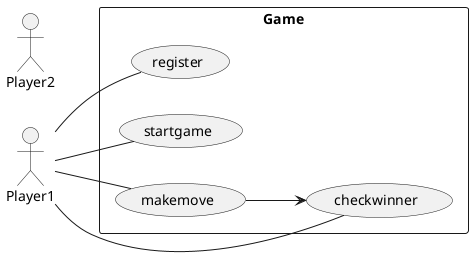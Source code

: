 
@startuml

    actor Player1 as p1
    actor Player2 as p2

    Rectangle Game {
        left to right direction

        usecase register

        usecase startgame

        usecase checkwinner

        usecase makemove
    }

    makemove --> checkwinner

    p1 -- register
    p1 -- startgame
    p1 -- checkwinner
    p1 -- makemove



@enduml